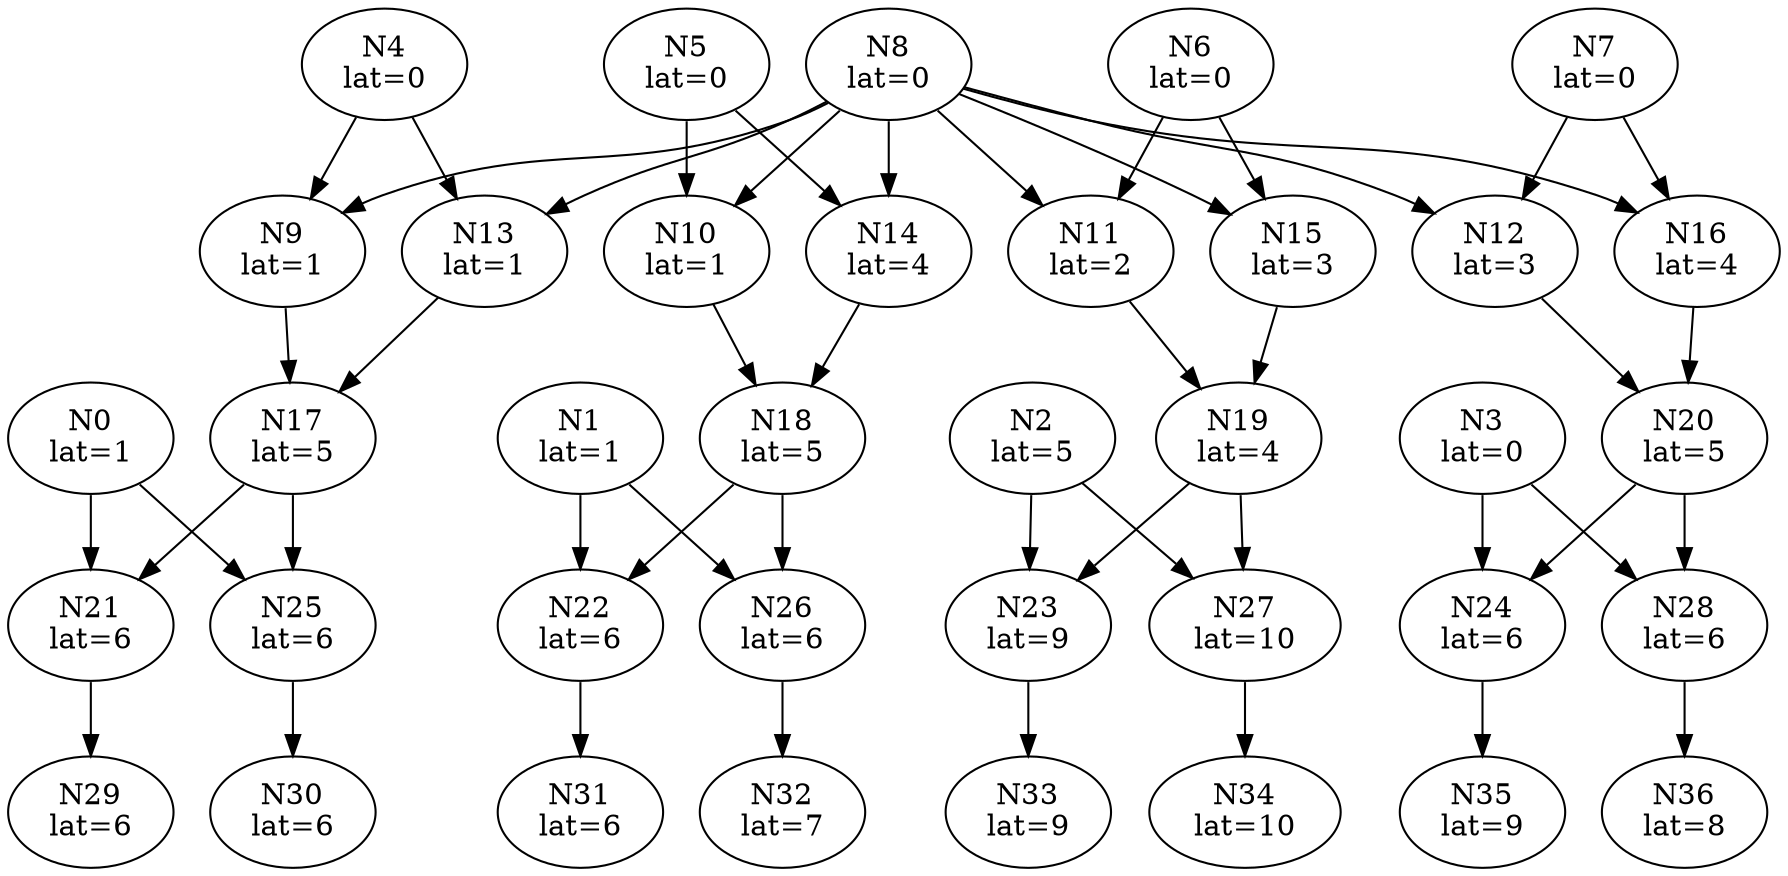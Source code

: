 Digraph G {
"N0"[label = "\N\nlat=1"];
"N1"[label = "\N\nlat=1"];
"N2"[label = "\N\nlat=5"];
"N3"[label = "\N\nlat=0"];
"N4"[label = "\N\nlat=0"];
"N5"[label = "\N\nlat=0"];
"N6"[label = "\N\nlat=0"];
"N7"[label = "\N\nlat=0"];
"N8"[label = "\N\nlat=0"];
"N29"[label = "\N\nlat=6"];
"N21"->"N29"
"N30"[label = "\N\nlat=6"];
"N25"->"N30"
"N31"[label = "\N\nlat=6"];
"N22"->"N31"
"N32"[label = "\N\nlat=7"];
"N26"->"N32"
"N33"[label = "\N\nlat=9"];
"N23"->"N33"
"N34"[label = "\N\nlat=10"];
"N27"->"N34"
"N35"[label = "\N\nlat=9"];
"N24"->"N35"
"N36"[label = "\N\nlat=8"];
"N28"->"N36"
"N9"[label = "\N\nlat=1"];
"N4"->"N9";
"N8"->"N9";
"N10"[label = "\N\nlat=1"];
"N5"->"N10";
"N8"->"N10";
"N11"[label = "\N\nlat=2"];
"N6"->"N11";
"N8"->"N11";
"N12"[label = "\N\nlat=3"];
"N7"->"N12";
"N8"->"N12";
"N13"[label = "\N\nlat=1"];
"N4"->"N13";
"N8"->"N13";
"N14"[label = "\N\nlat=4"];
"N5"->"N14";
"N8"->"N14";
"N15"[label = "\N\nlat=3"];
"N6"->"N15";
"N8"->"N15";
"N16"[label = "\N\nlat=4"];
"N7"->"N16";
"N8"->"N16";
"N17"[label = "\N\nlat=5"];
"N9"->"N17";
"N13"->"N17";
"N18"[label = "\N\nlat=5"];
"N10"->"N18";
"N14"->"N18";
"N19"[label = "\N\nlat=4"];
"N11"->"N19";
"N15"->"N19";
"N20"[label = "\N\nlat=5"];
"N12"->"N20";
"N16"->"N20";
"N21"[label = "\N\nlat=6"];
"N0"->"N21";
"N17"->"N21";
"N22"[label = "\N\nlat=6"];
"N1"->"N22";
"N18"->"N22";
"N23"[label = "\N\nlat=9"];
"N2"->"N23";
"N19"->"N23";
"N24"[label = "\N\nlat=6"];
"N3"->"N24";
"N20"->"N24";
"N25"[label = "\N\nlat=6"];
"N0"->"N25";
"N17"->"N25";
"N26"[label = "\N\nlat=6"];
"N1"->"N26";
"N18"->"N26";
"N27"[label = "\N\nlat=10"];
"N2"->"N27";
"N19"->"N27";
"N28"[label = "\N\nlat=6"];
"N3"->"N28";
"N20"->"N28";
}
